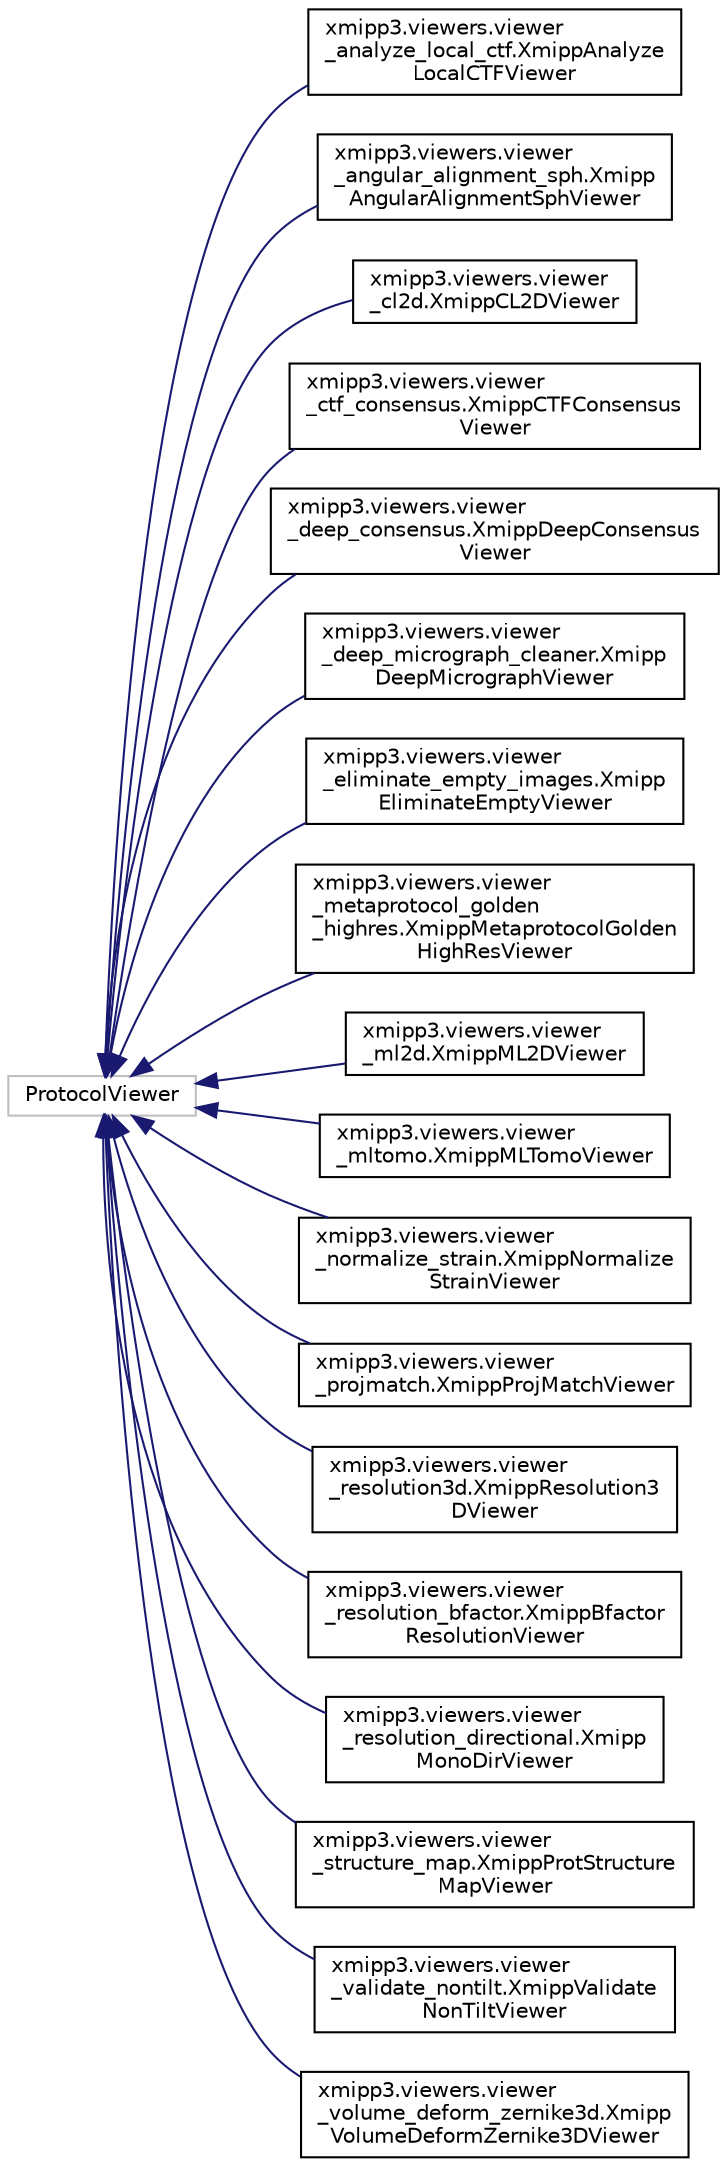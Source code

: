 digraph "Graphical Class Hierarchy"
{
  edge [fontname="Helvetica",fontsize="10",labelfontname="Helvetica",labelfontsize="10"];
  node [fontname="Helvetica",fontsize="10",shape=record];
  rankdir="LR";
  Node368 [label="ProtocolViewer",height=0.2,width=0.4,color="grey75", fillcolor="white", style="filled"];
  Node368 -> Node0 [dir="back",color="midnightblue",fontsize="10",style="solid",fontname="Helvetica"];
  Node0 [label="xmipp3.viewers.viewer\l_analyze_local_ctf.XmippAnalyze\lLocalCTFViewer",height=0.2,width=0.4,color="black", fillcolor="white", style="filled",URL="$classxmipp3_1_1viewers_1_1viewer__analyze__local__ctf_1_1XmippAnalyzeLocalCTFViewer.html"];
  Node368 -> Node370 [dir="back",color="midnightblue",fontsize="10",style="solid",fontname="Helvetica"];
  Node370 [label="xmipp3.viewers.viewer\l_angular_alignment_sph.Xmipp\lAngularAlignmentSphViewer",height=0.2,width=0.4,color="black", fillcolor="white", style="filled",URL="$classxmipp3_1_1viewers_1_1viewer__angular__alignment__sph_1_1XmippAngularAlignmentSphViewer.html"];
  Node368 -> Node371 [dir="back",color="midnightblue",fontsize="10",style="solid",fontname="Helvetica"];
  Node371 [label="xmipp3.viewers.viewer\l_cl2d.XmippCL2DViewer",height=0.2,width=0.4,color="black", fillcolor="white", style="filled",URL="$classxmipp3_1_1viewers_1_1viewer__cl2d_1_1XmippCL2DViewer.html"];
  Node368 -> Node372 [dir="back",color="midnightblue",fontsize="10",style="solid",fontname="Helvetica"];
  Node372 [label="xmipp3.viewers.viewer\l_ctf_consensus.XmippCTFConsensus\lViewer",height=0.2,width=0.4,color="black", fillcolor="white", style="filled",URL="$classxmipp3_1_1viewers_1_1viewer__ctf__consensus_1_1XmippCTFConsensusViewer.html"];
  Node368 -> Node373 [dir="back",color="midnightblue",fontsize="10",style="solid",fontname="Helvetica"];
  Node373 [label="xmipp3.viewers.viewer\l_deep_consensus.XmippDeepConsensus\lViewer",height=0.2,width=0.4,color="black", fillcolor="white", style="filled",URL="$classxmipp3_1_1viewers_1_1viewer__deep__consensus_1_1XmippDeepConsensusViewer.html"];
  Node368 -> Node374 [dir="back",color="midnightblue",fontsize="10",style="solid",fontname="Helvetica"];
  Node374 [label="xmipp3.viewers.viewer\l_deep_micrograph_cleaner.Xmipp\lDeepMicrographViewer",height=0.2,width=0.4,color="black", fillcolor="white", style="filled",URL="$classxmipp3_1_1viewers_1_1viewer__deep__micrograph__cleaner_1_1XmippDeepMicrographViewer.html"];
  Node368 -> Node375 [dir="back",color="midnightblue",fontsize="10",style="solid",fontname="Helvetica"];
  Node375 [label="xmipp3.viewers.viewer\l_eliminate_empty_images.Xmipp\lEliminateEmptyViewer",height=0.2,width=0.4,color="black", fillcolor="white", style="filled",URL="$classxmipp3_1_1viewers_1_1viewer__eliminate__empty__images_1_1XmippEliminateEmptyViewer.html"];
  Node368 -> Node376 [dir="back",color="midnightblue",fontsize="10",style="solid",fontname="Helvetica"];
  Node376 [label="xmipp3.viewers.viewer\l_metaprotocol_golden\l_highres.XmippMetaprotocolGolden\lHighResViewer",height=0.2,width=0.4,color="black", fillcolor="white", style="filled",URL="$classxmipp3_1_1viewers_1_1viewer__metaprotocol__golden__highres_1_1XmippMetaprotocolGoldenHighResViewer.html"];
  Node368 -> Node377 [dir="back",color="midnightblue",fontsize="10",style="solid",fontname="Helvetica"];
  Node377 [label="xmipp3.viewers.viewer\l_ml2d.XmippML2DViewer",height=0.2,width=0.4,color="black", fillcolor="white", style="filled",URL="$classxmipp3_1_1viewers_1_1viewer__ml2d_1_1XmippML2DViewer.html"];
  Node368 -> Node378 [dir="back",color="midnightblue",fontsize="10",style="solid",fontname="Helvetica"];
  Node378 [label="xmipp3.viewers.viewer\l_mltomo.XmippMLTomoViewer",height=0.2,width=0.4,color="black", fillcolor="white", style="filled",URL="$classxmipp3_1_1viewers_1_1viewer__mltomo_1_1XmippMLTomoViewer.html"];
  Node368 -> Node379 [dir="back",color="midnightblue",fontsize="10",style="solid",fontname="Helvetica"];
  Node379 [label="xmipp3.viewers.viewer\l_normalize_strain.XmippNormalize\lStrainViewer",height=0.2,width=0.4,color="black", fillcolor="white", style="filled",URL="$classxmipp3_1_1viewers_1_1viewer__normalize__strain_1_1XmippNormalizeStrainViewer.html"];
  Node368 -> Node380 [dir="back",color="midnightblue",fontsize="10",style="solid",fontname="Helvetica"];
  Node380 [label="xmipp3.viewers.viewer\l_projmatch.XmippProjMatchViewer",height=0.2,width=0.4,color="black", fillcolor="white", style="filled",URL="$classxmipp3_1_1viewers_1_1viewer__projmatch_1_1XmippProjMatchViewer.html"];
  Node368 -> Node381 [dir="back",color="midnightblue",fontsize="10",style="solid",fontname="Helvetica"];
  Node381 [label="xmipp3.viewers.viewer\l_resolution3d.XmippResolution3\lDViewer",height=0.2,width=0.4,color="black", fillcolor="white", style="filled",URL="$classxmipp3_1_1viewers_1_1viewer__resolution3d_1_1XmippResolution3DViewer.html"];
  Node368 -> Node382 [dir="back",color="midnightblue",fontsize="10",style="solid",fontname="Helvetica"];
  Node382 [label="xmipp3.viewers.viewer\l_resolution_bfactor.XmippBfactor\lResolutionViewer",height=0.2,width=0.4,color="black", fillcolor="white", style="filled",URL="$classxmipp3_1_1viewers_1_1viewer__resolution__bfactor_1_1XmippBfactorResolutionViewer.html"];
  Node368 -> Node383 [dir="back",color="midnightblue",fontsize="10",style="solid",fontname="Helvetica"];
  Node383 [label="xmipp3.viewers.viewer\l_resolution_directional.Xmipp\lMonoDirViewer",height=0.2,width=0.4,color="black", fillcolor="white", style="filled",URL="$classxmipp3_1_1viewers_1_1viewer__resolution__directional_1_1XmippMonoDirViewer.html"];
  Node368 -> Node384 [dir="back",color="midnightblue",fontsize="10",style="solid",fontname="Helvetica"];
  Node384 [label="xmipp3.viewers.viewer\l_structure_map.XmippProtStructure\lMapViewer",height=0.2,width=0.4,color="black", fillcolor="white", style="filled",URL="$classxmipp3_1_1viewers_1_1viewer__structure__map_1_1XmippProtStructureMapViewer.html"];
  Node368 -> Node385 [dir="back",color="midnightblue",fontsize="10",style="solid",fontname="Helvetica"];
  Node385 [label="xmipp3.viewers.viewer\l_validate_nontilt.XmippValidate\lNonTiltViewer",height=0.2,width=0.4,color="black", fillcolor="white", style="filled",URL="$classxmipp3_1_1viewers_1_1viewer__validate__nontilt_1_1XmippValidateNonTiltViewer.html"];
  Node368 -> Node386 [dir="back",color="midnightblue",fontsize="10",style="solid",fontname="Helvetica"];
  Node386 [label="xmipp3.viewers.viewer\l_volume_deform_zernike3d.Xmipp\lVolumeDeformZernike3DViewer",height=0.2,width=0.4,color="black", fillcolor="white", style="filled",URL="$classxmipp3_1_1viewers_1_1viewer__volume__deform__zernike3d_1_1XmippVolumeDeformZernike3DViewer.html"];
}
